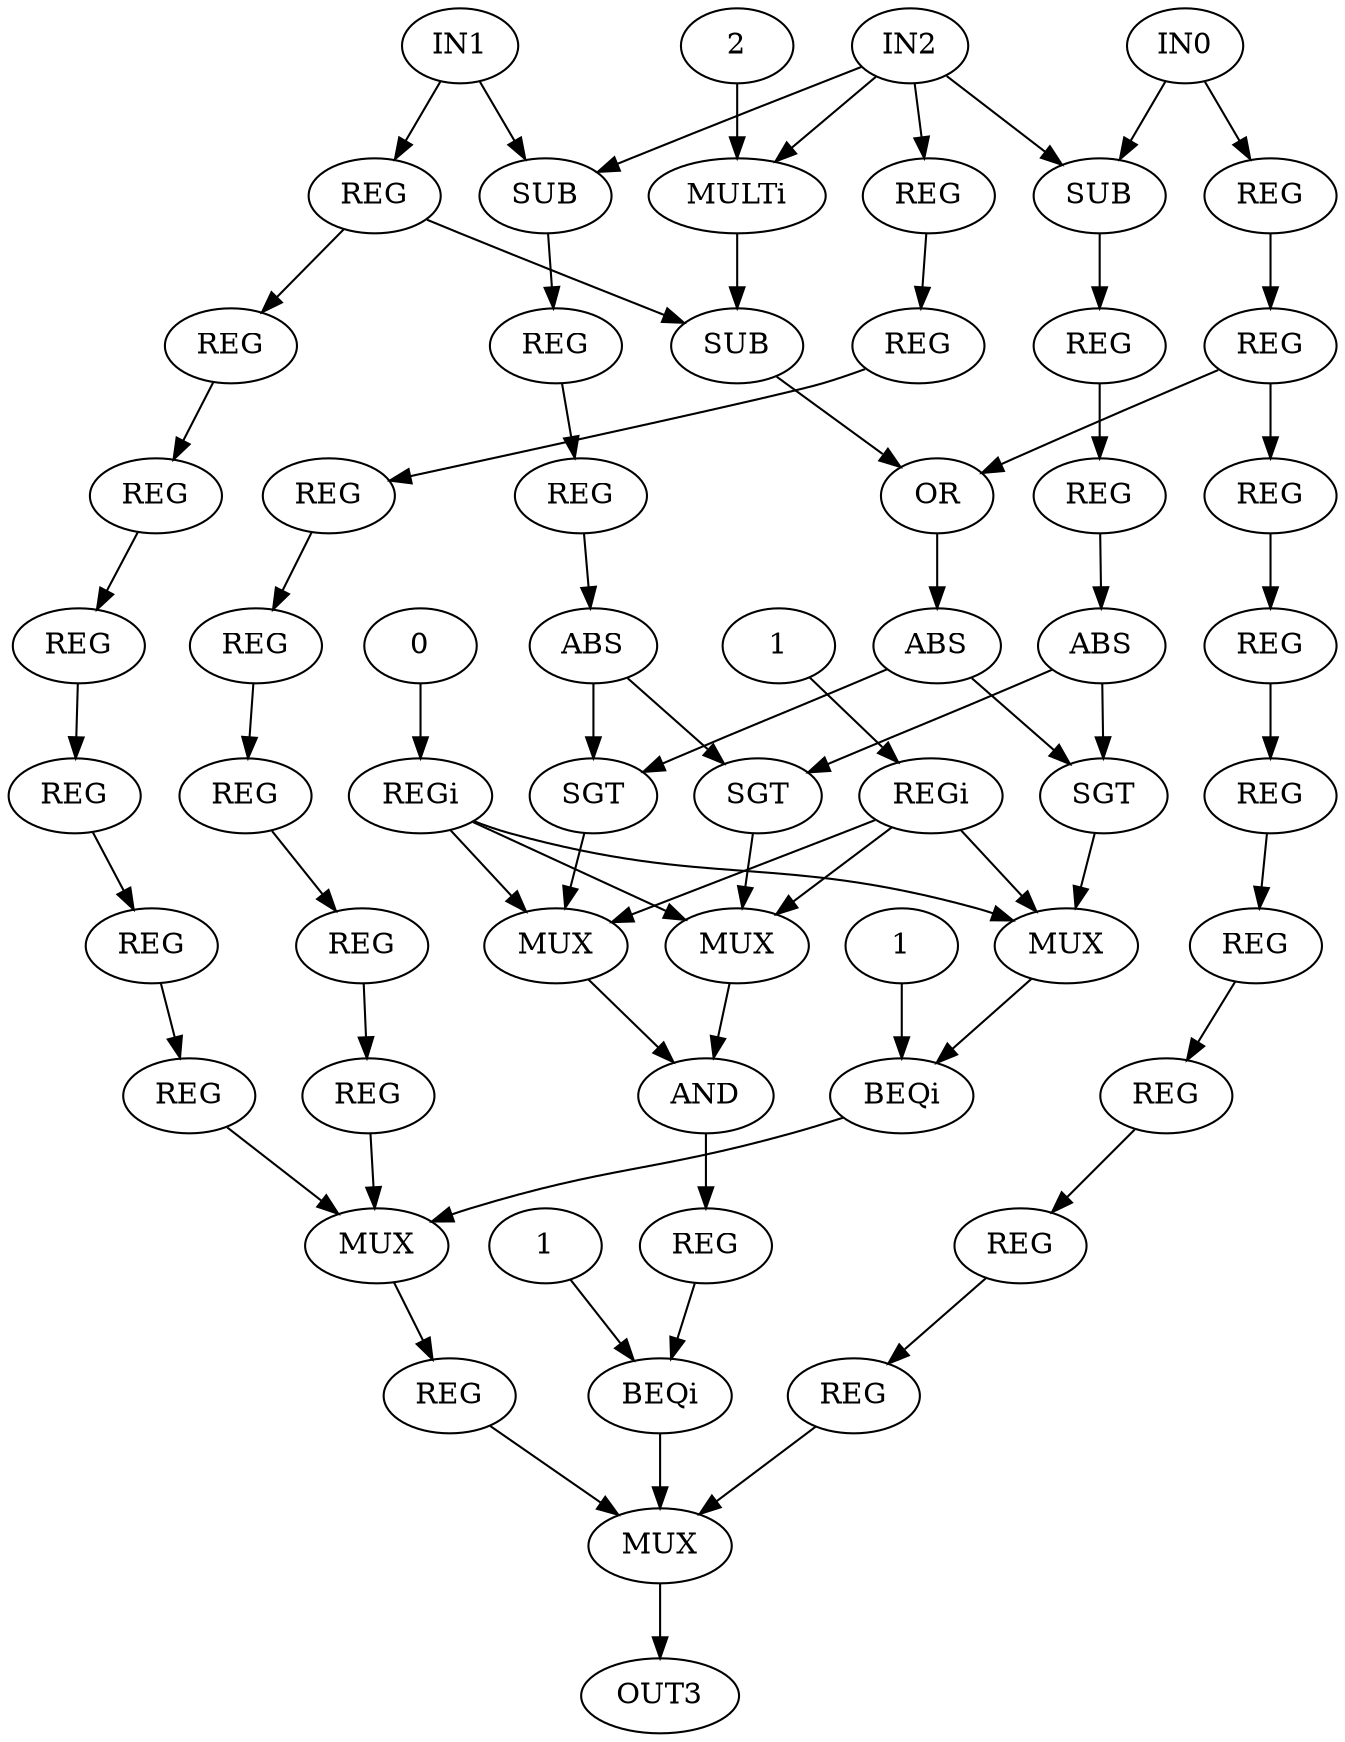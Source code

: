 digraph paeth{
 0 [ label = IN0 ]
 1 [ label = IN1 ]
 2 [ label = IN2 ]
 3 [ label = OUT3 ]
 4 [ label = SUB]
 5 [ label = SUB]
 6 [ label = SUB]
 7 [ label = MULTi, VALUE = 2]
 "7.2"[ label = 2 ]
 8 [ label = OR]
 9 [ label = SGT]
 10 [ label = SGT]
 11 [ label = SGT]
 12 [ label = MUX]
 13 [ label = MUX]
 14 [ label = MUX]
 15 [ label = REGi, VALUE = 1]
 "15.1"[ label = 1 ]
 16 [ label = REGi, VALUE = 0]
 "16.0"[ label = 0 ]
 17 [ label = AND]
 18 [ label = REG]
 19 [ label = REG]
 20 [ label = REG]
 21 [ label = REG]
 22 [ label = ABS]
 23 [ label = ABS]
 24 [ label = ABS]
 25 [ label = BEQi, VALUE = 1]
 "25.1"[ label = 1 ]
 26 [ label = BEQi, VALUE = 1]
 "26.1"[ label = 1 ]
 27 [ label = MUX]
 28 [ label = REG]
 29 [ label = REG]
 30 [ label = REG]
 31 [ label = REG]
 32 [ label = REG]
 33 [ label = REG]
 34 [ label = REG]
 35 [ label = REG]
 36 [ label = REG]
 37 [ label = REG]
 38 [ label = REG]
 39 [ label = REG]
 40 [ label = REG]
 41 [ label = REG]
 42 [ label = REG]
 43 [ label = REG]
 44 [ label = REG]
 45 [ label = REG]
 46 [ label = REG]
 47 [ label = REG]
 48 [ label = REG]
 49 [ label = REG]
 50 [ label = REG]
 51 [ label = MUX]
 52 [ label = REG]
 53 [ label = REG]
 0 -> 28
 0 -> 4
 1 -> 37
 1 -> 5
 2 -> 44
 2 -> 4
 2 -> 5
 2 -> 7
 4 -> 18
 5 -> 20
 6 -> 8
 "7.2" -> 7
 7 -> 6
 8 -> 24
 9 -> 12
 10 -> 13
 11 -> 14
 12 -> 25
 13 -> 17
 14 -> 17
 "15.1" -> 15
 15 -> 12
 15 -> 13
 15 -> 14
 "16.0" -> 16
 16 -> 12
 16 -> 13
 16 -> 14
 17 -> 52
 18 -> 19
 19 -> 23
 20 -> 21
 21 -> 22
 22 -> 10
 22 -> 11
 23 -> 9
 23 -> 11
 24 -> 9
 24 -> 10
 "25.1" -> 25
 25 -> 27
 "26.1" -> 26
 26 -> 51
 27 -> 53
 28 -> 29
 29 -> 30
 29 -> 8
 30 -> 31
 31 -> 32
 32 -> 33
 33 -> 34
 34 -> 35
 35 -> 36
 36 -> 51
 37 -> 38
 37 -> 6
 38 -> 39
 39 -> 40
 40 -> 41
 41 -> 42
 42 -> 43
 43 -> 27
 44 -> 45
 45 -> 46
 46 -> 47
 47 -> 48
 48 -> 49
 49 -> 50
 50 -> 27
 51 -> 3
 52 -> 26
 53 -> 51
}
